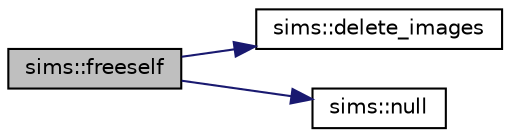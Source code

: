 digraph "sims::freeself"
{
  edge [fontname="Helvetica",fontsize="10",labelfontname="Helvetica",labelfontsize="10"];
  node [fontname="Helvetica",fontsize="10",shape=record];
  rankdir="LR";
  Node4627 [label="sims::freeself",height=0.2,width=0.4,color="black", fillcolor="grey75", style="filled", fontcolor="black"];
  Node4627 -> Node4628 [color="midnightblue",fontsize="10",style="solid",fontname="Helvetica"];
  Node4628 [label="sims::delete_images",height=0.2,width=0.4,color="black", fillcolor="white", style="filled",URL="$d9/df3/classsims.html#a5a4fd410f399c81c847052861e3bc3ff"];
  Node4627 -> Node4629 [color="midnightblue",fontsize="10",style="solid",fontname="Helvetica"];
  Node4629 [label="sims::null",height=0.2,width=0.4,color="black", fillcolor="white", style="filled",URL="$d9/df3/classsims.html#a47d4aacfa330b9a59d87fb6bf7529e08"];
}
